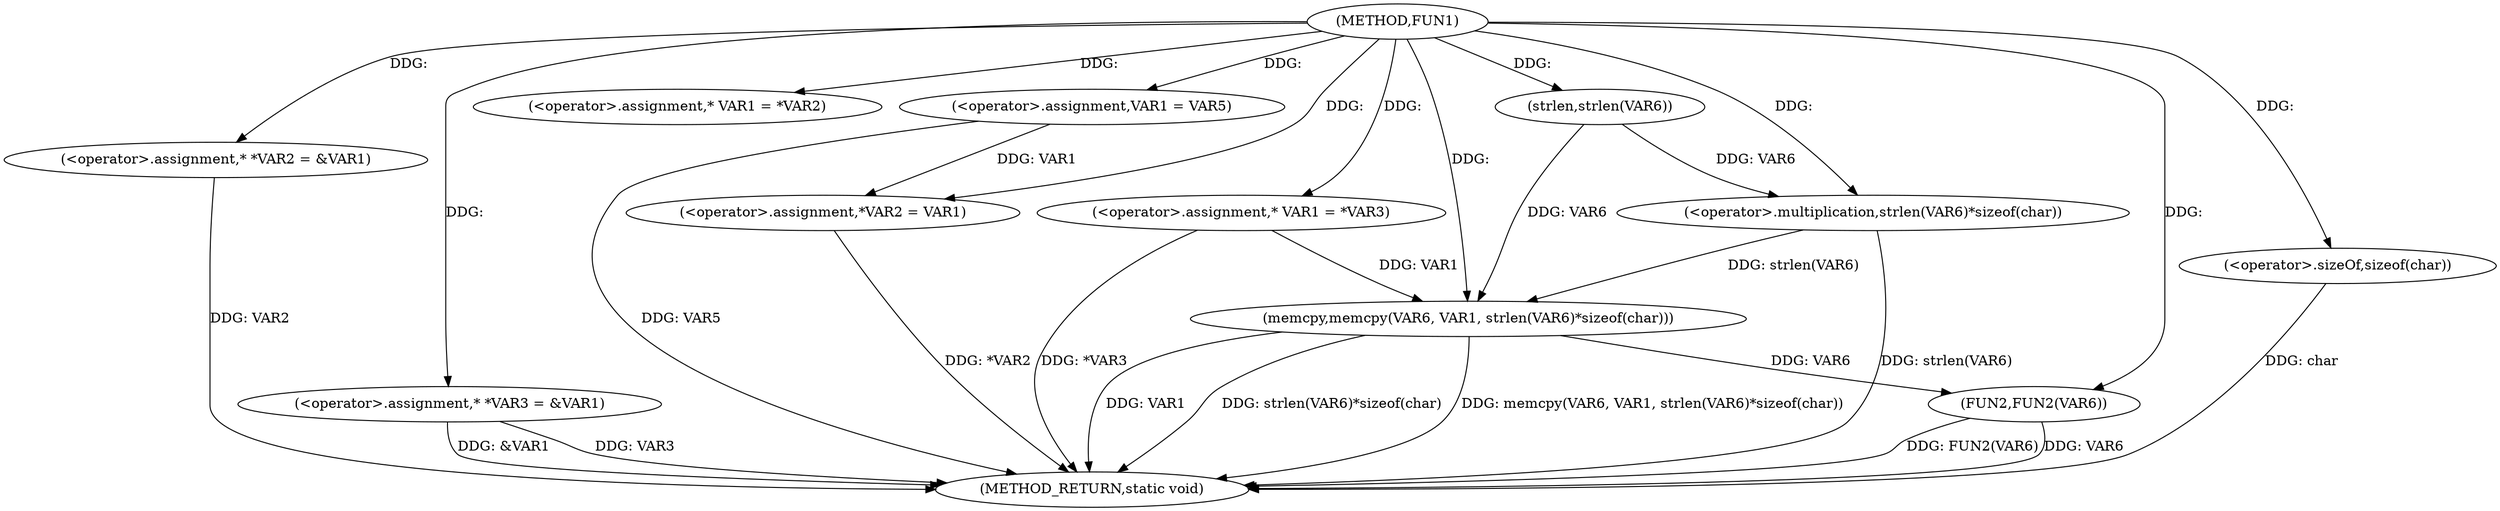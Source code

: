 digraph FUN1 {  
"1000100" [label = "(METHOD,FUN1)" ]
"1000146" [label = "(METHOD_RETURN,static void)" ]
"1000104" [label = "(<operator>.assignment,* *VAR2 = &VAR1)" ]
"1000109" [label = "(<operator>.assignment,* *VAR3 = &VAR1)" ]
"1000117" [label = "(<operator>.assignment,* VAR1 = *VAR2)" ]
"1000121" [label = "(<operator>.assignment,VAR1 = VAR5)" ]
"1000124" [label = "(<operator>.assignment,*VAR2 = VAR1)" ]
"1000130" [label = "(<operator>.assignment,* VAR1 = *VAR3)" ]
"1000136" [label = "(memcpy,memcpy(VAR6, VAR1, strlen(VAR6)*sizeof(char)))" ]
"1000139" [label = "(<operator>.multiplication,strlen(VAR6)*sizeof(char))" ]
"1000140" [label = "(strlen,strlen(VAR6))" ]
"1000142" [label = "(<operator>.sizeOf,sizeof(char))" ]
"1000144" [label = "(FUN2,FUN2(VAR6))" ]
  "1000124" -> "1000146"  [ label = "DDG: *VAR2"] 
  "1000104" -> "1000146"  [ label = "DDG: VAR2"] 
  "1000139" -> "1000146"  [ label = "DDG: strlen(VAR6)"] 
  "1000144" -> "1000146"  [ label = "DDG: FUN2(VAR6)"] 
  "1000109" -> "1000146"  [ label = "DDG: VAR3"] 
  "1000136" -> "1000146"  [ label = "DDG: VAR1"] 
  "1000109" -> "1000146"  [ label = "DDG: &VAR1"] 
  "1000121" -> "1000146"  [ label = "DDG: VAR5"] 
  "1000130" -> "1000146"  [ label = "DDG: *VAR3"] 
  "1000136" -> "1000146"  [ label = "DDG: strlen(VAR6)*sizeof(char)"] 
  "1000142" -> "1000146"  [ label = "DDG: char"] 
  "1000136" -> "1000146"  [ label = "DDG: memcpy(VAR6, VAR1, strlen(VAR6)*sizeof(char))"] 
  "1000144" -> "1000146"  [ label = "DDG: VAR6"] 
  "1000100" -> "1000104"  [ label = "DDG: "] 
  "1000100" -> "1000109"  [ label = "DDG: "] 
  "1000100" -> "1000117"  [ label = "DDG: "] 
  "1000100" -> "1000121"  [ label = "DDG: "] 
  "1000121" -> "1000124"  [ label = "DDG: VAR1"] 
  "1000100" -> "1000124"  [ label = "DDG: "] 
  "1000100" -> "1000130"  [ label = "DDG: "] 
  "1000140" -> "1000136"  [ label = "DDG: VAR6"] 
  "1000100" -> "1000136"  [ label = "DDG: "] 
  "1000130" -> "1000136"  [ label = "DDG: VAR1"] 
  "1000139" -> "1000136"  [ label = "DDG: strlen(VAR6)"] 
  "1000140" -> "1000139"  [ label = "DDG: VAR6"] 
  "1000100" -> "1000140"  [ label = "DDG: "] 
  "1000100" -> "1000139"  [ label = "DDG: "] 
  "1000100" -> "1000142"  [ label = "DDG: "] 
  "1000136" -> "1000144"  [ label = "DDG: VAR6"] 
  "1000100" -> "1000144"  [ label = "DDG: "] 
}
